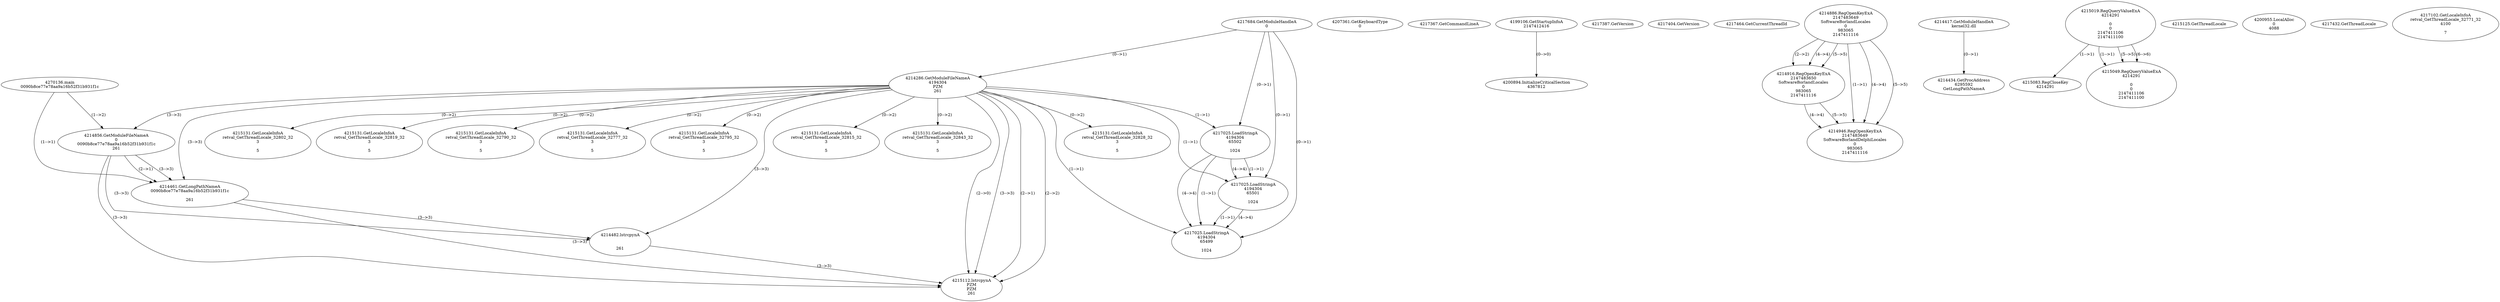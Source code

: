 // Global SCDG with merge call
digraph {
	0 [label="4270136.main
0090b8ce77e78aa9a16b52f31b931f1c"]
	1 [label="4217684.GetModuleHandleA
0"]
	2 [label="4207361.GetKeyboardType
0"]
	3 [label="4217367.GetCommandLineA
"]
	4 [label="4199106.GetStartupInfoA
2147412416"]
	5 [label="4217387.GetVersion
"]
	6 [label="4217404.GetVersion
"]
	7 [label="4217464.GetCurrentThreadId
"]
	8 [label="4214286.GetModuleFileNameA
4194304
PZM
261"]
	1 -> 8 [label="(0-->1)"]
	9 [label="4214856.GetModuleFileNameA
0
0090b8ce77e78aa9a16b52f31b931f1c
261"]
	0 -> 9 [label="(1-->2)"]
	8 -> 9 [label="(3-->3)"]
	10 [label="4214886.RegOpenKeyExA
2147483649
Software\Borland\Locales
0
983065
2147411116"]
	11 [label="4214417.GetModuleHandleA
kernel32.dll"]
	12 [label="4214434.GetProcAddress
6295592
GetLongPathNameA"]
	11 -> 12 [label="(0-->1)"]
	13 [label="4214461.GetLongPathNameA
0090b8ce77e78aa9a16b52f31b931f1c

261"]
	0 -> 13 [label="(1-->1)"]
	9 -> 13 [label="(2-->1)"]
	8 -> 13 [label="(3-->3)"]
	9 -> 13 [label="(3-->3)"]
	14 [label="4214482.lstrcpynA


261"]
	8 -> 14 [label="(3-->3)"]
	9 -> 14 [label="(3-->3)"]
	13 -> 14 [label="(3-->3)"]
	15 [label="4215019.RegQueryValueExA
4214291

0
0
2147411106
2147411100"]
	16 [label="4215083.RegCloseKey
4214291"]
	15 -> 16 [label="(1-->1)"]
	17 [label="4215112.lstrcpynA
PZM
PZM
261"]
	8 -> 17 [label="(2-->1)"]
	8 -> 17 [label="(2-->2)"]
	8 -> 17 [label="(3-->3)"]
	9 -> 17 [label="(3-->3)"]
	13 -> 17 [label="(3-->3)"]
	14 -> 17 [label="(3-->3)"]
	8 -> 17 [label="(2-->0)"]
	18 [label="4215125.GetThreadLocale
"]
	19 [label="4215131.GetLocaleInfoA
retval_GetThreadLocale_32828_32
3

5"]
	8 -> 19 [label="(0-->2)"]
	20 [label="4217025.LoadStringA
4194304
65502

1024"]
	1 -> 20 [label="(0-->1)"]
	8 -> 20 [label="(1-->1)"]
	21 [label="4217025.LoadStringA
4194304
65501

1024"]
	1 -> 21 [label="(0-->1)"]
	8 -> 21 [label="(1-->1)"]
	20 -> 21 [label="(1-->1)"]
	20 -> 21 [label="(4-->4)"]
	22 [label="4217025.LoadStringA
4194304
65499

1024"]
	1 -> 22 [label="(0-->1)"]
	8 -> 22 [label="(1-->1)"]
	20 -> 22 [label="(1-->1)"]
	21 -> 22 [label="(1-->1)"]
	20 -> 22 [label="(4-->4)"]
	21 -> 22 [label="(4-->4)"]
	23 [label="4200894.InitializeCriticalSection
4367812"]
	4 -> 23 [label="(0-->0)"]
	24 [label="4200955.LocalAlloc
0
4088"]
	25 [label="4214916.RegOpenKeyExA
2147483650
Software\Borland\Locales
0
983065
2147411116"]
	10 -> 25 [label="(2-->2)"]
	10 -> 25 [label="(4-->4)"]
	10 -> 25 [label="(5-->5)"]
	26 [label="4214946.RegOpenKeyExA
2147483649
Software\Borland\Delphi\Locales
0
983065
2147411116"]
	10 -> 26 [label="(1-->1)"]
	10 -> 26 [label="(4-->4)"]
	25 -> 26 [label="(4-->4)"]
	10 -> 26 [label="(5-->5)"]
	25 -> 26 [label="(5-->5)"]
	27 [label="4215049.RegQueryValueExA
4214291

0
0
2147411106
2147411100"]
	15 -> 27 [label="(1-->1)"]
	15 -> 27 [label="(5-->5)"]
	15 -> 27 [label="(6-->6)"]
	28 [label="4215131.GetLocaleInfoA
retval_GetThreadLocale_32802_32
3

5"]
	8 -> 28 [label="(0-->2)"]
	29 [label="4215131.GetLocaleInfoA
retval_GetThreadLocale_32819_32
3

5"]
	8 -> 29 [label="(0-->2)"]
	30 [label="4215131.GetLocaleInfoA
retval_GetThreadLocale_32790_32
3

5"]
	8 -> 30 [label="(0-->2)"]
	31 [label="4215131.GetLocaleInfoA
retval_GetThreadLocale_32777_32
3

5"]
	8 -> 31 [label="(0-->2)"]
	32 [label="4215131.GetLocaleInfoA
retval_GetThreadLocale_32795_32
3

5"]
	8 -> 32 [label="(0-->2)"]
	33 [label="4215131.GetLocaleInfoA
retval_GetThreadLocale_32815_32
3

5"]
	8 -> 33 [label="(0-->2)"]
	34 [label="4217432.GetThreadLocale
"]
	35 [label="4217102.GetLocaleInfoA
retval_GetThreadLocale_32771_32
4100

7"]
	36 [label="4215131.GetLocaleInfoA
retval_GetThreadLocale_32843_32
3

5"]
	8 -> 36 [label="(0-->2)"]
}
